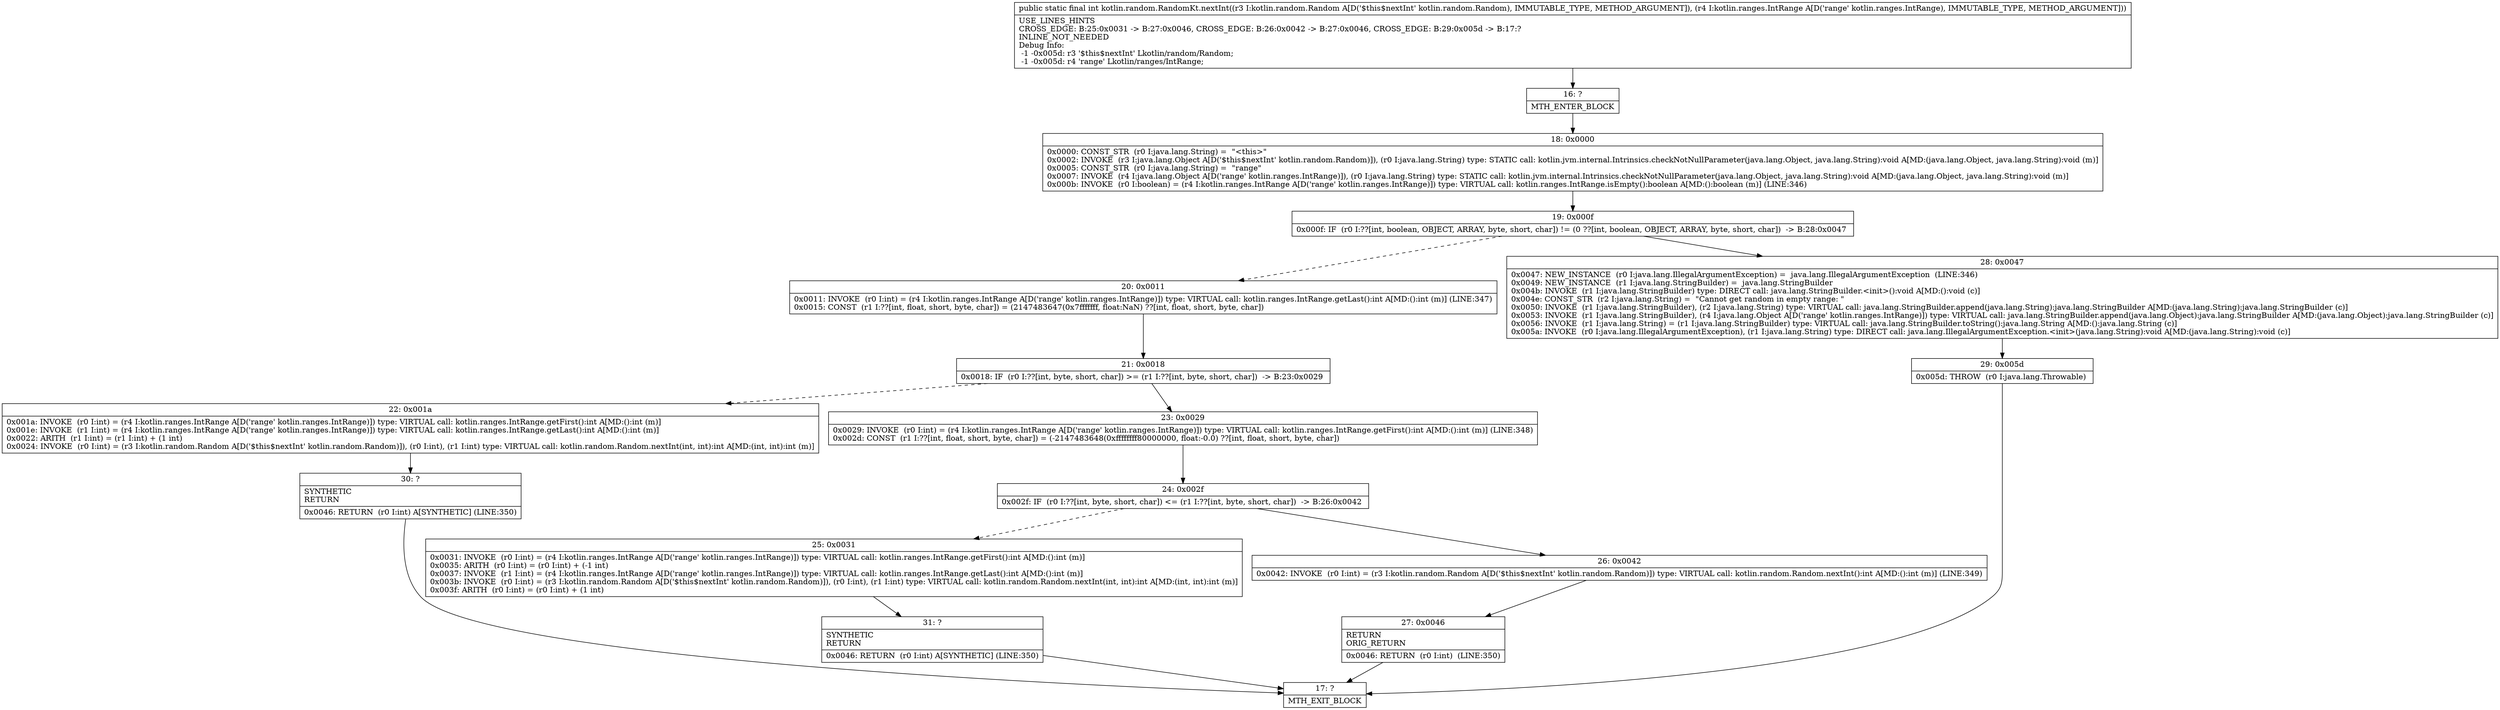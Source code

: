 digraph "CFG forkotlin.random.RandomKt.nextInt(Lkotlin\/random\/Random;Lkotlin\/ranges\/IntRange;)I" {
Node_16 [shape=record,label="{16\:\ ?|MTH_ENTER_BLOCK\l}"];
Node_18 [shape=record,label="{18\:\ 0x0000|0x0000: CONST_STR  (r0 I:java.lang.String) =  \"\<this\>\" \l0x0002: INVOKE  (r3 I:java.lang.Object A[D('$this$nextInt' kotlin.random.Random)]), (r0 I:java.lang.String) type: STATIC call: kotlin.jvm.internal.Intrinsics.checkNotNullParameter(java.lang.Object, java.lang.String):void A[MD:(java.lang.Object, java.lang.String):void (m)]\l0x0005: CONST_STR  (r0 I:java.lang.String) =  \"range\" \l0x0007: INVOKE  (r4 I:java.lang.Object A[D('range' kotlin.ranges.IntRange)]), (r0 I:java.lang.String) type: STATIC call: kotlin.jvm.internal.Intrinsics.checkNotNullParameter(java.lang.Object, java.lang.String):void A[MD:(java.lang.Object, java.lang.String):void (m)]\l0x000b: INVOKE  (r0 I:boolean) = (r4 I:kotlin.ranges.IntRange A[D('range' kotlin.ranges.IntRange)]) type: VIRTUAL call: kotlin.ranges.IntRange.isEmpty():boolean A[MD:():boolean (m)] (LINE:346)\l}"];
Node_19 [shape=record,label="{19\:\ 0x000f|0x000f: IF  (r0 I:??[int, boolean, OBJECT, ARRAY, byte, short, char]) != (0 ??[int, boolean, OBJECT, ARRAY, byte, short, char])  \-\> B:28:0x0047 \l}"];
Node_20 [shape=record,label="{20\:\ 0x0011|0x0011: INVOKE  (r0 I:int) = (r4 I:kotlin.ranges.IntRange A[D('range' kotlin.ranges.IntRange)]) type: VIRTUAL call: kotlin.ranges.IntRange.getLast():int A[MD:():int (m)] (LINE:347)\l0x0015: CONST  (r1 I:??[int, float, short, byte, char]) = (2147483647(0x7fffffff, float:NaN) ??[int, float, short, byte, char]) \l}"];
Node_21 [shape=record,label="{21\:\ 0x0018|0x0018: IF  (r0 I:??[int, byte, short, char]) \>= (r1 I:??[int, byte, short, char])  \-\> B:23:0x0029 \l}"];
Node_22 [shape=record,label="{22\:\ 0x001a|0x001a: INVOKE  (r0 I:int) = (r4 I:kotlin.ranges.IntRange A[D('range' kotlin.ranges.IntRange)]) type: VIRTUAL call: kotlin.ranges.IntRange.getFirst():int A[MD:():int (m)]\l0x001e: INVOKE  (r1 I:int) = (r4 I:kotlin.ranges.IntRange A[D('range' kotlin.ranges.IntRange)]) type: VIRTUAL call: kotlin.ranges.IntRange.getLast():int A[MD:():int (m)]\l0x0022: ARITH  (r1 I:int) = (r1 I:int) + (1 int) \l0x0024: INVOKE  (r0 I:int) = (r3 I:kotlin.random.Random A[D('$this$nextInt' kotlin.random.Random)]), (r0 I:int), (r1 I:int) type: VIRTUAL call: kotlin.random.Random.nextInt(int, int):int A[MD:(int, int):int (m)]\l}"];
Node_30 [shape=record,label="{30\:\ ?|SYNTHETIC\lRETURN\l|0x0046: RETURN  (r0 I:int) A[SYNTHETIC] (LINE:350)\l}"];
Node_17 [shape=record,label="{17\:\ ?|MTH_EXIT_BLOCK\l}"];
Node_23 [shape=record,label="{23\:\ 0x0029|0x0029: INVOKE  (r0 I:int) = (r4 I:kotlin.ranges.IntRange A[D('range' kotlin.ranges.IntRange)]) type: VIRTUAL call: kotlin.ranges.IntRange.getFirst():int A[MD:():int (m)] (LINE:348)\l0x002d: CONST  (r1 I:??[int, float, short, byte, char]) = (\-2147483648(0xffffffff80000000, float:\-0.0) ??[int, float, short, byte, char]) \l}"];
Node_24 [shape=record,label="{24\:\ 0x002f|0x002f: IF  (r0 I:??[int, byte, short, char]) \<= (r1 I:??[int, byte, short, char])  \-\> B:26:0x0042 \l}"];
Node_25 [shape=record,label="{25\:\ 0x0031|0x0031: INVOKE  (r0 I:int) = (r4 I:kotlin.ranges.IntRange A[D('range' kotlin.ranges.IntRange)]) type: VIRTUAL call: kotlin.ranges.IntRange.getFirst():int A[MD:():int (m)]\l0x0035: ARITH  (r0 I:int) = (r0 I:int) + (\-1 int) \l0x0037: INVOKE  (r1 I:int) = (r4 I:kotlin.ranges.IntRange A[D('range' kotlin.ranges.IntRange)]) type: VIRTUAL call: kotlin.ranges.IntRange.getLast():int A[MD:():int (m)]\l0x003b: INVOKE  (r0 I:int) = (r3 I:kotlin.random.Random A[D('$this$nextInt' kotlin.random.Random)]), (r0 I:int), (r1 I:int) type: VIRTUAL call: kotlin.random.Random.nextInt(int, int):int A[MD:(int, int):int (m)]\l0x003f: ARITH  (r0 I:int) = (r0 I:int) + (1 int) \l}"];
Node_31 [shape=record,label="{31\:\ ?|SYNTHETIC\lRETURN\l|0x0046: RETURN  (r0 I:int) A[SYNTHETIC] (LINE:350)\l}"];
Node_26 [shape=record,label="{26\:\ 0x0042|0x0042: INVOKE  (r0 I:int) = (r3 I:kotlin.random.Random A[D('$this$nextInt' kotlin.random.Random)]) type: VIRTUAL call: kotlin.random.Random.nextInt():int A[MD:():int (m)] (LINE:349)\l}"];
Node_27 [shape=record,label="{27\:\ 0x0046|RETURN\lORIG_RETURN\l|0x0046: RETURN  (r0 I:int)  (LINE:350)\l}"];
Node_28 [shape=record,label="{28\:\ 0x0047|0x0047: NEW_INSTANCE  (r0 I:java.lang.IllegalArgumentException) =  java.lang.IllegalArgumentException  (LINE:346)\l0x0049: NEW_INSTANCE  (r1 I:java.lang.StringBuilder) =  java.lang.StringBuilder \l0x004b: INVOKE  (r1 I:java.lang.StringBuilder) type: DIRECT call: java.lang.StringBuilder.\<init\>():void A[MD:():void (c)]\l0x004e: CONST_STR  (r2 I:java.lang.String) =  \"Cannot get random in empty range: \" \l0x0050: INVOKE  (r1 I:java.lang.StringBuilder), (r2 I:java.lang.String) type: VIRTUAL call: java.lang.StringBuilder.append(java.lang.String):java.lang.StringBuilder A[MD:(java.lang.String):java.lang.StringBuilder (c)]\l0x0053: INVOKE  (r1 I:java.lang.StringBuilder), (r4 I:java.lang.Object A[D('range' kotlin.ranges.IntRange)]) type: VIRTUAL call: java.lang.StringBuilder.append(java.lang.Object):java.lang.StringBuilder A[MD:(java.lang.Object):java.lang.StringBuilder (c)]\l0x0056: INVOKE  (r1 I:java.lang.String) = (r1 I:java.lang.StringBuilder) type: VIRTUAL call: java.lang.StringBuilder.toString():java.lang.String A[MD:():java.lang.String (c)]\l0x005a: INVOKE  (r0 I:java.lang.IllegalArgumentException), (r1 I:java.lang.String) type: DIRECT call: java.lang.IllegalArgumentException.\<init\>(java.lang.String):void A[MD:(java.lang.String):void (c)]\l}"];
Node_29 [shape=record,label="{29\:\ 0x005d|0x005d: THROW  (r0 I:java.lang.Throwable) \l}"];
MethodNode[shape=record,label="{public static final int kotlin.random.RandomKt.nextInt((r3 I:kotlin.random.Random A[D('$this$nextInt' kotlin.random.Random), IMMUTABLE_TYPE, METHOD_ARGUMENT]), (r4 I:kotlin.ranges.IntRange A[D('range' kotlin.ranges.IntRange), IMMUTABLE_TYPE, METHOD_ARGUMENT]))  | USE_LINES_HINTS\lCROSS_EDGE: B:25:0x0031 \-\> B:27:0x0046, CROSS_EDGE: B:26:0x0042 \-\> B:27:0x0046, CROSS_EDGE: B:29:0x005d \-\> B:17:?\lINLINE_NOT_NEEDED\lDebug Info:\l  \-1 \-0x005d: r3 '$this$nextInt' Lkotlin\/random\/Random;\l  \-1 \-0x005d: r4 'range' Lkotlin\/ranges\/IntRange;\l}"];
MethodNode -> Node_16;Node_16 -> Node_18;
Node_18 -> Node_19;
Node_19 -> Node_20[style=dashed];
Node_19 -> Node_28;
Node_20 -> Node_21;
Node_21 -> Node_22[style=dashed];
Node_21 -> Node_23;
Node_22 -> Node_30;
Node_30 -> Node_17;
Node_23 -> Node_24;
Node_24 -> Node_25[style=dashed];
Node_24 -> Node_26;
Node_25 -> Node_31;
Node_31 -> Node_17;
Node_26 -> Node_27;
Node_27 -> Node_17;
Node_28 -> Node_29;
Node_29 -> Node_17;
}

